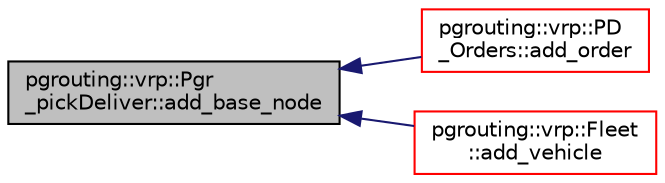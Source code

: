 digraph "pgrouting::vrp::Pgr_pickDeliver::add_base_node"
{
  edge [fontname="Helvetica",fontsize="10",labelfontname="Helvetica",labelfontsize="10"];
  node [fontname="Helvetica",fontsize="10",shape=record];
  rankdir="LR";
  Node17 [label="pgrouting::vrp::Pgr\l_pickDeliver::add_base_node",height=0.2,width=0.4,color="black", fillcolor="grey75", style="filled", fontcolor="black"];
  Node17 -> Node18 [dir="back",color="midnightblue",fontsize="10",style="solid",fontname="Helvetica"];
  Node18 [label="pgrouting::vrp::PD\l_Orders::add_order",height=0.2,width=0.4,color="red", fillcolor="white", style="filled",URL="$classpgrouting_1_1vrp_1_1PD__Orders.html#a19829d552c97d5e284c3a17740a01c3e"];
  Node17 -> Node22 [dir="back",color="midnightblue",fontsize="10",style="solid",fontname="Helvetica"];
  Node22 [label="pgrouting::vrp::Fleet\l::add_vehicle",height=0.2,width=0.4,color="red", fillcolor="white", style="filled",URL="$classpgrouting_1_1vrp_1_1Fleet.html#ac6175454144f3417e7fd582b87eabc52"];
}

